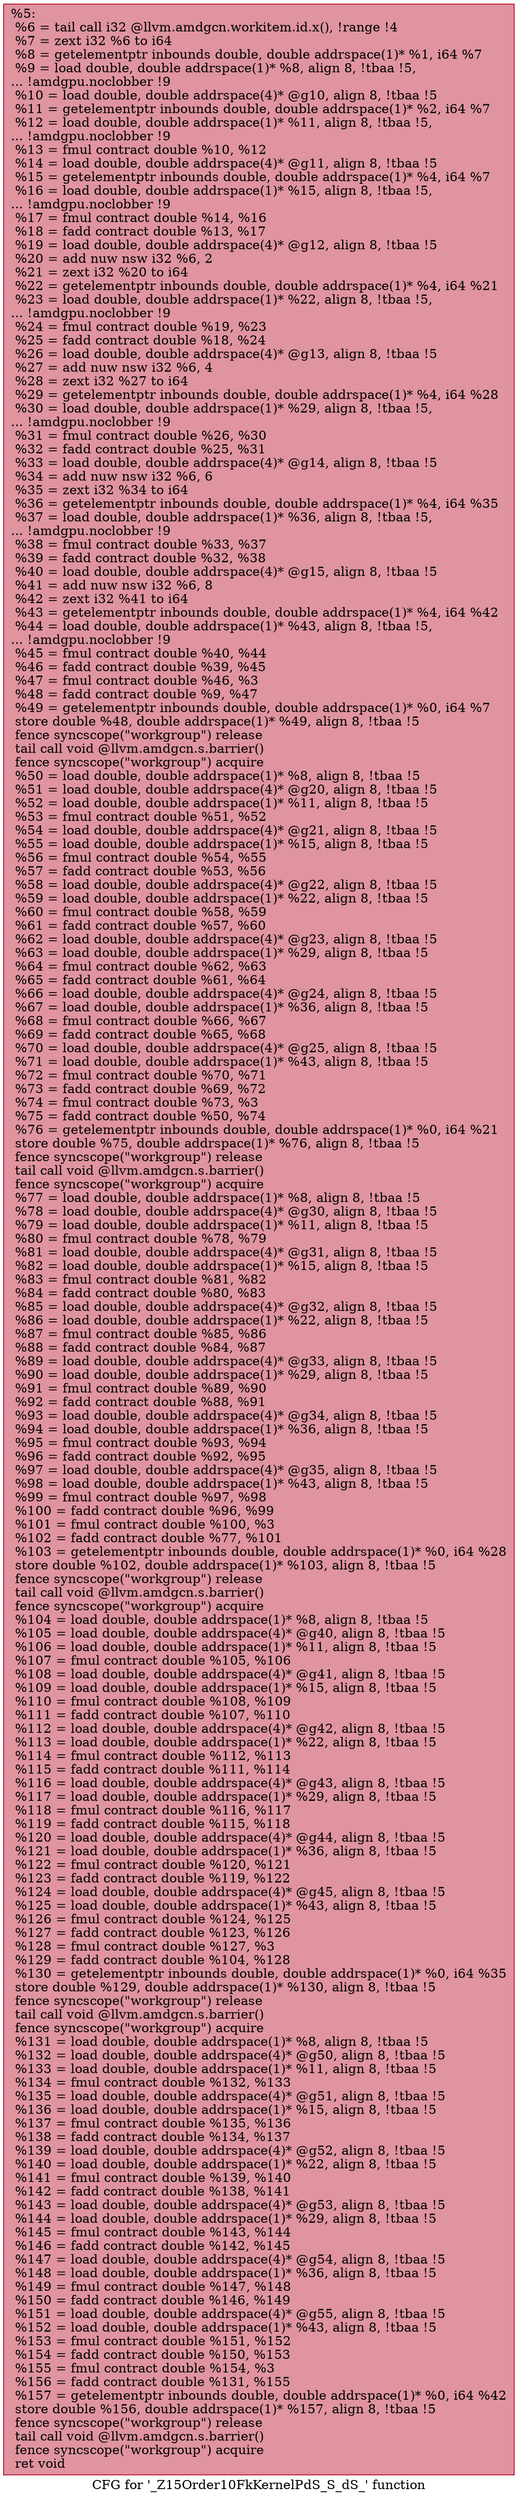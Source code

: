 digraph "CFG for '_Z15Order10FkKernelPdS_S_dS_' function" {
	label="CFG for '_Z15Order10FkKernelPdS_S_dS_' function";

	Node0x62ad9f0 [shape=record,color="#b70d28ff", style=filled, fillcolor="#b70d2870",label="{%5:\l  %6 = tail call i32 @llvm.amdgcn.workitem.id.x(), !range !4\l  %7 = zext i32 %6 to i64\l  %8 = getelementptr inbounds double, double addrspace(1)* %1, i64 %7\l  %9 = load double, double addrspace(1)* %8, align 8, !tbaa !5,\l... !amdgpu.noclobber !9\l  %10 = load double, double addrspace(4)* @g10, align 8, !tbaa !5\l  %11 = getelementptr inbounds double, double addrspace(1)* %2, i64 %7\l  %12 = load double, double addrspace(1)* %11, align 8, !tbaa !5,\l... !amdgpu.noclobber !9\l  %13 = fmul contract double %10, %12\l  %14 = load double, double addrspace(4)* @g11, align 8, !tbaa !5\l  %15 = getelementptr inbounds double, double addrspace(1)* %4, i64 %7\l  %16 = load double, double addrspace(1)* %15, align 8, !tbaa !5,\l... !amdgpu.noclobber !9\l  %17 = fmul contract double %14, %16\l  %18 = fadd contract double %13, %17\l  %19 = load double, double addrspace(4)* @g12, align 8, !tbaa !5\l  %20 = add nuw nsw i32 %6, 2\l  %21 = zext i32 %20 to i64\l  %22 = getelementptr inbounds double, double addrspace(1)* %4, i64 %21\l  %23 = load double, double addrspace(1)* %22, align 8, !tbaa !5,\l... !amdgpu.noclobber !9\l  %24 = fmul contract double %19, %23\l  %25 = fadd contract double %18, %24\l  %26 = load double, double addrspace(4)* @g13, align 8, !tbaa !5\l  %27 = add nuw nsw i32 %6, 4\l  %28 = zext i32 %27 to i64\l  %29 = getelementptr inbounds double, double addrspace(1)* %4, i64 %28\l  %30 = load double, double addrspace(1)* %29, align 8, !tbaa !5,\l... !amdgpu.noclobber !9\l  %31 = fmul contract double %26, %30\l  %32 = fadd contract double %25, %31\l  %33 = load double, double addrspace(4)* @g14, align 8, !tbaa !5\l  %34 = add nuw nsw i32 %6, 6\l  %35 = zext i32 %34 to i64\l  %36 = getelementptr inbounds double, double addrspace(1)* %4, i64 %35\l  %37 = load double, double addrspace(1)* %36, align 8, !tbaa !5,\l... !amdgpu.noclobber !9\l  %38 = fmul contract double %33, %37\l  %39 = fadd contract double %32, %38\l  %40 = load double, double addrspace(4)* @g15, align 8, !tbaa !5\l  %41 = add nuw nsw i32 %6, 8\l  %42 = zext i32 %41 to i64\l  %43 = getelementptr inbounds double, double addrspace(1)* %4, i64 %42\l  %44 = load double, double addrspace(1)* %43, align 8, !tbaa !5,\l... !amdgpu.noclobber !9\l  %45 = fmul contract double %40, %44\l  %46 = fadd contract double %39, %45\l  %47 = fmul contract double %46, %3\l  %48 = fadd contract double %9, %47\l  %49 = getelementptr inbounds double, double addrspace(1)* %0, i64 %7\l  store double %48, double addrspace(1)* %49, align 8, !tbaa !5\l  fence syncscope(\"workgroup\") release\l  tail call void @llvm.amdgcn.s.barrier()\l  fence syncscope(\"workgroup\") acquire\l  %50 = load double, double addrspace(1)* %8, align 8, !tbaa !5\l  %51 = load double, double addrspace(4)* @g20, align 8, !tbaa !5\l  %52 = load double, double addrspace(1)* %11, align 8, !tbaa !5\l  %53 = fmul contract double %51, %52\l  %54 = load double, double addrspace(4)* @g21, align 8, !tbaa !5\l  %55 = load double, double addrspace(1)* %15, align 8, !tbaa !5\l  %56 = fmul contract double %54, %55\l  %57 = fadd contract double %53, %56\l  %58 = load double, double addrspace(4)* @g22, align 8, !tbaa !5\l  %59 = load double, double addrspace(1)* %22, align 8, !tbaa !5\l  %60 = fmul contract double %58, %59\l  %61 = fadd contract double %57, %60\l  %62 = load double, double addrspace(4)* @g23, align 8, !tbaa !5\l  %63 = load double, double addrspace(1)* %29, align 8, !tbaa !5\l  %64 = fmul contract double %62, %63\l  %65 = fadd contract double %61, %64\l  %66 = load double, double addrspace(4)* @g24, align 8, !tbaa !5\l  %67 = load double, double addrspace(1)* %36, align 8, !tbaa !5\l  %68 = fmul contract double %66, %67\l  %69 = fadd contract double %65, %68\l  %70 = load double, double addrspace(4)* @g25, align 8, !tbaa !5\l  %71 = load double, double addrspace(1)* %43, align 8, !tbaa !5\l  %72 = fmul contract double %70, %71\l  %73 = fadd contract double %69, %72\l  %74 = fmul contract double %73, %3\l  %75 = fadd contract double %50, %74\l  %76 = getelementptr inbounds double, double addrspace(1)* %0, i64 %21\l  store double %75, double addrspace(1)* %76, align 8, !tbaa !5\l  fence syncscope(\"workgroup\") release\l  tail call void @llvm.amdgcn.s.barrier()\l  fence syncscope(\"workgroup\") acquire\l  %77 = load double, double addrspace(1)* %8, align 8, !tbaa !5\l  %78 = load double, double addrspace(4)* @g30, align 8, !tbaa !5\l  %79 = load double, double addrspace(1)* %11, align 8, !tbaa !5\l  %80 = fmul contract double %78, %79\l  %81 = load double, double addrspace(4)* @g31, align 8, !tbaa !5\l  %82 = load double, double addrspace(1)* %15, align 8, !tbaa !5\l  %83 = fmul contract double %81, %82\l  %84 = fadd contract double %80, %83\l  %85 = load double, double addrspace(4)* @g32, align 8, !tbaa !5\l  %86 = load double, double addrspace(1)* %22, align 8, !tbaa !5\l  %87 = fmul contract double %85, %86\l  %88 = fadd contract double %84, %87\l  %89 = load double, double addrspace(4)* @g33, align 8, !tbaa !5\l  %90 = load double, double addrspace(1)* %29, align 8, !tbaa !5\l  %91 = fmul contract double %89, %90\l  %92 = fadd contract double %88, %91\l  %93 = load double, double addrspace(4)* @g34, align 8, !tbaa !5\l  %94 = load double, double addrspace(1)* %36, align 8, !tbaa !5\l  %95 = fmul contract double %93, %94\l  %96 = fadd contract double %92, %95\l  %97 = load double, double addrspace(4)* @g35, align 8, !tbaa !5\l  %98 = load double, double addrspace(1)* %43, align 8, !tbaa !5\l  %99 = fmul contract double %97, %98\l  %100 = fadd contract double %96, %99\l  %101 = fmul contract double %100, %3\l  %102 = fadd contract double %77, %101\l  %103 = getelementptr inbounds double, double addrspace(1)* %0, i64 %28\l  store double %102, double addrspace(1)* %103, align 8, !tbaa !5\l  fence syncscope(\"workgroup\") release\l  tail call void @llvm.amdgcn.s.barrier()\l  fence syncscope(\"workgroup\") acquire\l  %104 = load double, double addrspace(1)* %8, align 8, !tbaa !5\l  %105 = load double, double addrspace(4)* @g40, align 8, !tbaa !5\l  %106 = load double, double addrspace(1)* %11, align 8, !tbaa !5\l  %107 = fmul contract double %105, %106\l  %108 = load double, double addrspace(4)* @g41, align 8, !tbaa !5\l  %109 = load double, double addrspace(1)* %15, align 8, !tbaa !5\l  %110 = fmul contract double %108, %109\l  %111 = fadd contract double %107, %110\l  %112 = load double, double addrspace(4)* @g42, align 8, !tbaa !5\l  %113 = load double, double addrspace(1)* %22, align 8, !tbaa !5\l  %114 = fmul contract double %112, %113\l  %115 = fadd contract double %111, %114\l  %116 = load double, double addrspace(4)* @g43, align 8, !tbaa !5\l  %117 = load double, double addrspace(1)* %29, align 8, !tbaa !5\l  %118 = fmul contract double %116, %117\l  %119 = fadd contract double %115, %118\l  %120 = load double, double addrspace(4)* @g44, align 8, !tbaa !5\l  %121 = load double, double addrspace(1)* %36, align 8, !tbaa !5\l  %122 = fmul contract double %120, %121\l  %123 = fadd contract double %119, %122\l  %124 = load double, double addrspace(4)* @g45, align 8, !tbaa !5\l  %125 = load double, double addrspace(1)* %43, align 8, !tbaa !5\l  %126 = fmul contract double %124, %125\l  %127 = fadd contract double %123, %126\l  %128 = fmul contract double %127, %3\l  %129 = fadd contract double %104, %128\l  %130 = getelementptr inbounds double, double addrspace(1)* %0, i64 %35\l  store double %129, double addrspace(1)* %130, align 8, !tbaa !5\l  fence syncscope(\"workgroup\") release\l  tail call void @llvm.amdgcn.s.barrier()\l  fence syncscope(\"workgroup\") acquire\l  %131 = load double, double addrspace(1)* %8, align 8, !tbaa !5\l  %132 = load double, double addrspace(4)* @g50, align 8, !tbaa !5\l  %133 = load double, double addrspace(1)* %11, align 8, !tbaa !5\l  %134 = fmul contract double %132, %133\l  %135 = load double, double addrspace(4)* @g51, align 8, !tbaa !5\l  %136 = load double, double addrspace(1)* %15, align 8, !tbaa !5\l  %137 = fmul contract double %135, %136\l  %138 = fadd contract double %134, %137\l  %139 = load double, double addrspace(4)* @g52, align 8, !tbaa !5\l  %140 = load double, double addrspace(1)* %22, align 8, !tbaa !5\l  %141 = fmul contract double %139, %140\l  %142 = fadd contract double %138, %141\l  %143 = load double, double addrspace(4)* @g53, align 8, !tbaa !5\l  %144 = load double, double addrspace(1)* %29, align 8, !tbaa !5\l  %145 = fmul contract double %143, %144\l  %146 = fadd contract double %142, %145\l  %147 = load double, double addrspace(4)* @g54, align 8, !tbaa !5\l  %148 = load double, double addrspace(1)* %36, align 8, !tbaa !5\l  %149 = fmul contract double %147, %148\l  %150 = fadd contract double %146, %149\l  %151 = load double, double addrspace(4)* @g55, align 8, !tbaa !5\l  %152 = load double, double addrspace(1)* %43, align 8, !tbaa !5\l  %153 = fmul contract double %151, %152\l  %154 = fadd contract double %150, %153\l  %155 = fmul contract double %154, %3\l  %156 = fadd contract double %131, %155\l  %157 = getelementptr inbounds double, double addrspace(1)* %0, i64 %42\l  store double %156, double addrspace(1)* %157, align 8, !tbaa !5\l  fence syncscope(\"workgroup\") release\l  tail call void @llvm.amdgcn.s.barrier()\l  fence syncscope(\"workgroup\") acquire\l  ret void\l}"];
}
